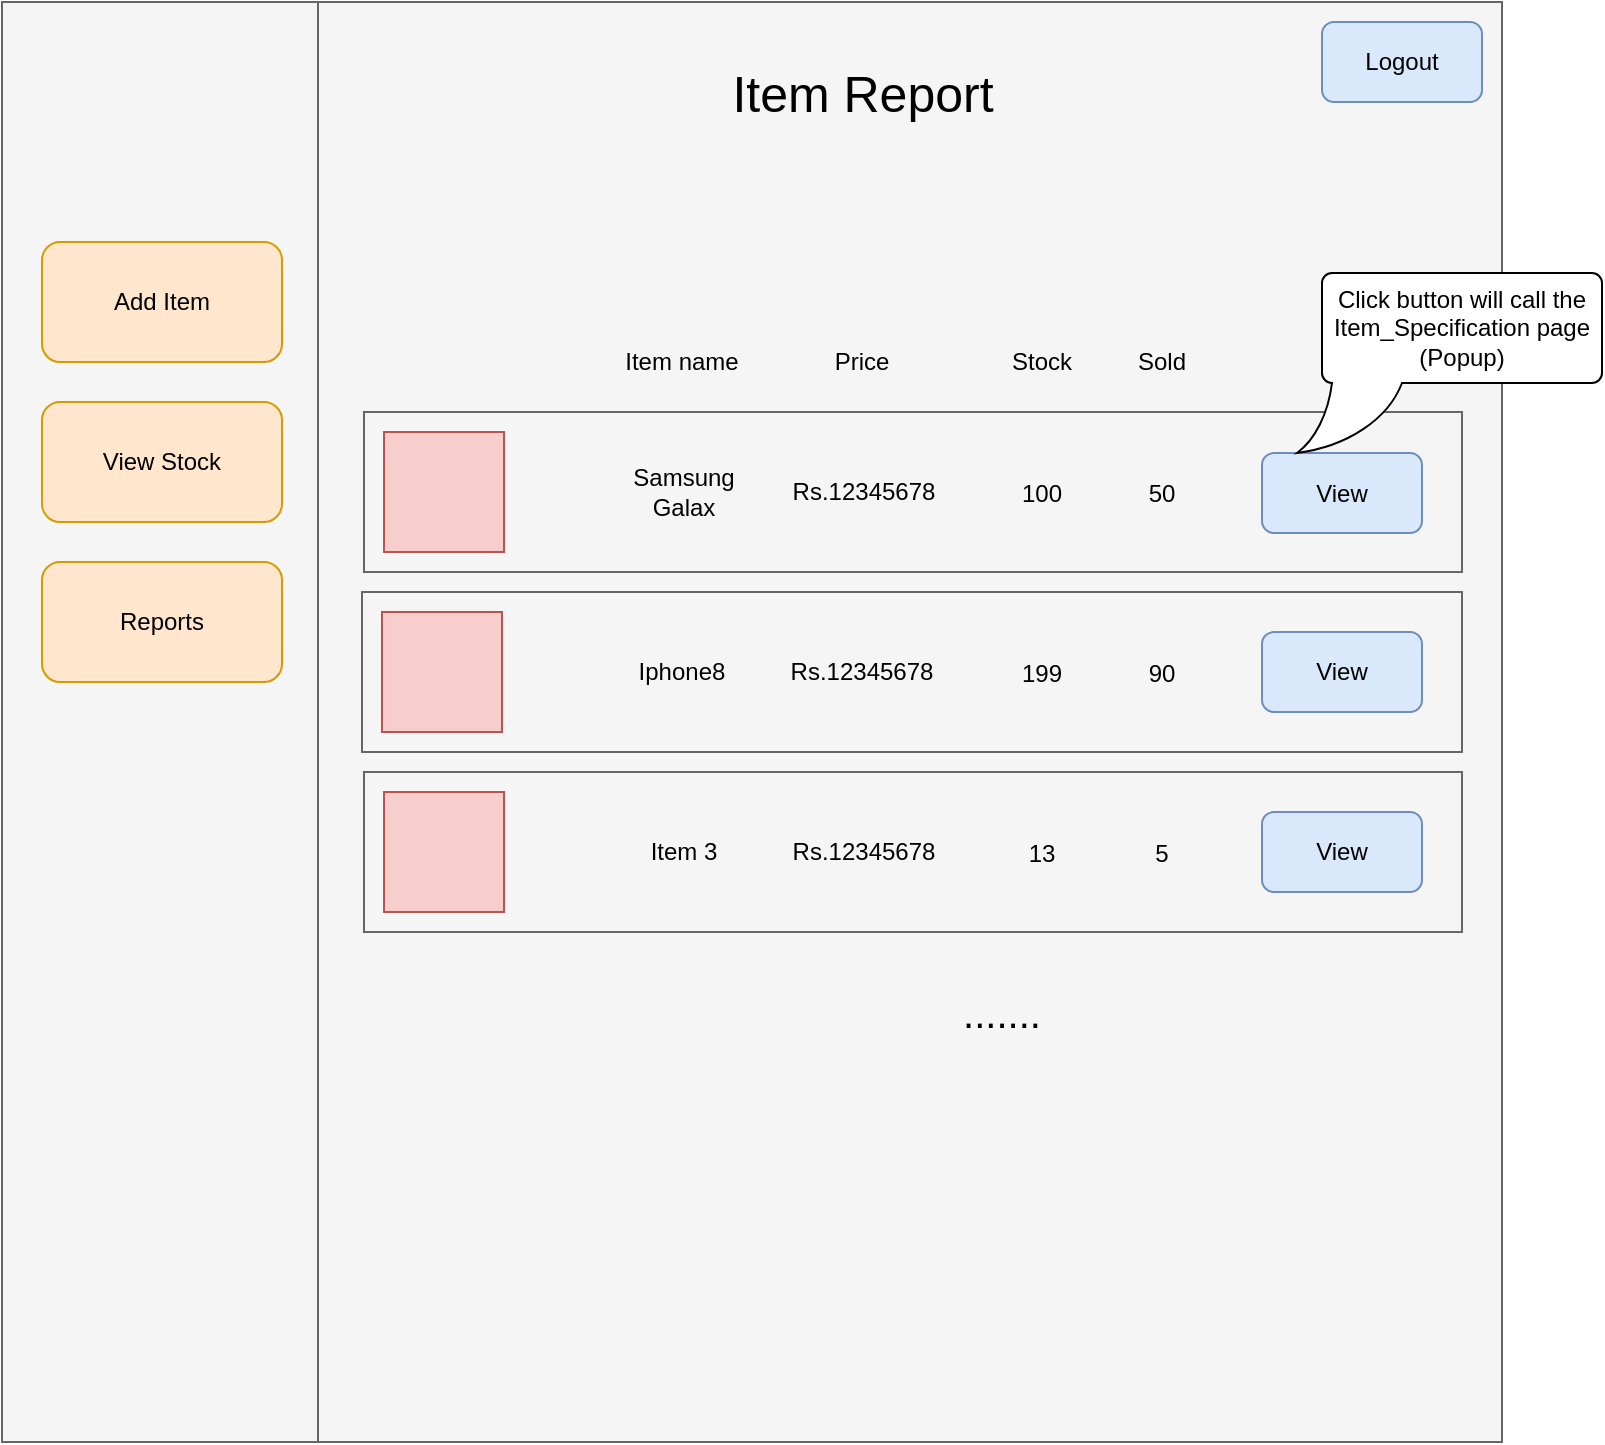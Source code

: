 <mxfile version="12.9.11"><diagram id="Kka3aJQ5U4JEoeN57MU2" name="Page-1"><mxGraphModel dx="1422" dy="769" grid="1" gridSize="10" guides="1" tooltips="1" connect="1" arrows="1" fold="1" page="1" pageScale="1" pageWidth="827" pageHeight="1169" math="0" shadow="0"><root><mxCell id="0"/><mxCell id="1" parent="0"/><mxCell id="RmN7DFjXocQ-ZSs_QpOU-13" value="" style="shape=internalStorage;whiteSpace=wrap;html=1;backgroundOutline=1;dx=158;dy=0;gradientDirection=north;fillColor=#f5f5f5;strokeColor=#666666;fontColor=#333333;" parent="1" vertex="1"><mxGeometry x="20" y="30" width="750" height="720" as="geometry"/></mxCell><mxCell id="snU0oSgcs86UYjO5oZq6-32" value="" style="rounded=0;whiteSpace=wrap;html=1;fillColor=#f5f5f5;strokeColor=#666666;fontColor=#333333;" parent="1" vertex="1"><mxGeometry x="201" y="235" width="549" height="80" as="geometry"/></mxCell><mxCell id="snU0oSgcs86UYjO5oZq6-33" value="" style="whiteSpace=wrap;html=1;aspect=fixed;fillColor=#f8cecc;strokeColor=#b85450;" parent="1" vertex="1"><mxGeometry x="211" y="245" width="60" height="60" as="geometry"/></mxCell><mxCell id="snU0oSgcs86UYjO5oZq6-34" value="&lt;div&gt;Samsung&lt;/div&gt;&lt;div&gt;Galax&lt;br&gt;&lt;/div&gt;" style="text;html=1;strokeColor=none;fillColor=none;align=center;verticalAlign=middle;whiteSpace=wrap;rounded=0;" parent="1" vertex="1"><mxGeometry x="301" y="255" width="120" height="40" as="geometry"/></mxCell><mxCell id="snU0oSgcs86UYjO5oZq6-36" value="&lt;div&gt;Rs.12345678&lt;/div&gt;" style="text;html=1;strokeColor=none;fillColor=none;align=center;verticalAlign=middle;whiteSpace=wrap;rounded=0;" parent="1" vertex="1"><mxGeometry x="401" y="255" width="100" height="40" as="geometry"/></mxCell><mxCell id="snU0oSgcs86UYjO5oZq6-37" value="100" style="text;html=1;strokeColor=none;fillColor=none;align=center;verticalAlign=middle;whiteSpace=wrap;rounded=0;" parent="1" vertex="1"><mxGeometry x="490" y="255.5" width="100" height="40" as="geometry"/></mxCell><mxCell id="snU0oSgcs86UYjO5oZq6-40" value="" style="rounded=0;whiteSpace=wrap;html=1;fillColor=#f5f5f5;strokeColor=#666666;fontColor=#333333;" parent="1" vertex="1"><mxGeometry x="200" y="325" width="550" height="80" as="geometry"/></mxCell><mxCell id="snU0oSgcs86UYjO5oZq6-41" value="" style="whiteSpace=wrap;html=1;aspect=fixed;fillColor=#f8cecc;strokeColor=#b85450;" parent="1" vertex="1"><mxGeometry x="210" y="335" width="60" height="60" as="geometry"/></mxCell><mxCell id="snU0oSgcs86UYjO5oZq6-42" value="Iphone8" style="text;html=1;strokeColor=none;fillColor=none;align=center;verticalAlign=middle;whiteSpace=wrap;rounded=0;" parent="1" vertex="1"><mxGeometry x="300" y="345" width="120" height="40" as="geometry"/></mxCell><mxCell id="snU0oSgcs86UYjO5oZq6-43" value="&lt;div&gt;Rs.12345678&lt;/div&gt;" style="text;html=1;strokeColor=none;fillColor=none;align=center;verticalAlign=middle;whiteSpace=wrap;rounded=0;" parent="1" vertex="1"><mxGeometry x="400" y="345" width="100" height="40" as="geometry"/></mxCell><mxCell id="snU0oSgcs86UYjO5oZq6-45" value="" style="rounded=0;whiteSpace=wrap;html=1;fillColor=#f5f5f5;strokeColor=#666666;fontColor=#333333;" parent="1" vertex="1"><mxGeometry x="201" y="415" width="549" height="80" as="geometry"/></mxCell><mxCell id="snU0oSgcs86UYjO5oZq6-46" value="" style="whiteSpace=wrap;html=1;aspect=fixed;fillColor=#f8cecc;strokeColor=#b85450;" parent="1" vertex="1"><mxGeometry x="211" y="425" width="60" height="60" as="geometry"/></mxCell><mxCell id="snU0oSgcs86UYjO5oZq6-47" value="&lt;div&gt;Item 3&lt;br&gt;&lt;/div&gt;" style="text;html=1;strokeColor=none;fillColor=none;align=center;verticalAlign=middle;whiteSpace=wrap;rounded=0;" parent="1" vertex="1"><mxGeometry x="301" y="435" width="120" height="40" as="geometry"/></mxCell><mxCell id="snU0oSgcs86UYjO5oZq6-48" value="&lt;div&gt;Rs.12345678&lt;/div&gt;" style="text;html=1;strokeColor=none;fillColor=none;align=center;verticalAlign=middle;whiteSpace=wrap;rounded=0;" parent="1" vertex="1"><mxGeometry x="401" y="435" width="100" height="40" as="geometry"/></mxCell><mxCell id="snU0oSgcs86UYjO5oZq6-50" value="Logout" style="rounded=1;whiteSpace=wrap;html=1;fillColor=#dae8fc;strokeColor=#6c8ebf;" parent="1" vertex="1"><mxGeometry x="680" y="40" width="80" height="40" as="geometry"/></mxCell><mxCell id="leo6bL3dKAfXukrkOFsb-3" value="View" style="rounded=1;whiteSpace=wrap;html=1;fillColor=#dae8fc;strokeColor=#6c8ebf;" parent="1" vertex="1"><mxGeometry x="650" y="255.5" width="80" height="40" as="geometry"/></mxCell><mxCell id="leo6bL3dKAfXukrkOFsb-11" value="View" style="rounded=1;whiteSpace=wrap;html=1;fillColor=#dae8fc;strokeColor=#6c8ebf;" parent="1" vertex="1"><mxGeometry x="650" y="345" width="80" height="40" as="geometry"/></mxCell><mxCell id="leo6bL3dKAfXukrkOFsb-12" value="View" style="rounded=1;whiteSpace=wrap;html=1;fillColor=#dae8fc;strokeColor=#6c8ebf;" parent="1" vertex="1"><mxGeometry x="650" y="435" width="80" height="40" as="geometry"/></mxCell><mxCell id="leo6bL3dKAfXukrkOFsb-18" value="199" style="text;html=1;strokeColor=none;fillColor=none;align=center;verticalAlign=middle;whiteSpace=wrap;rounded=0;" parent="1" vertex="1"><mxGeometry x="490" y="345.5" width="100" height="40" as="geometry"/></mxCell><mxCell id="leo6bL3dKAfXukrkOFsb-19" value="13" style="text;html=1;strokeColor=none;fillColor=none;align=center;verticalAlign=middle;whiteSpace=wrap;rounded=0;" parent="1" vertex="1"><mxGeometry x="490" y="435.5" width="100" height="40" as="geometry"/></mxCell><mxCell id="leo6bL3dKAfXukrkOFsb-20" value="&lt;font style=&quot;font-size: 25px&quot;&gt;Item Report&lt;br&gt;&lt;/font&gt;" style="text;html=1;strokeColor=none;fillColor=none;align=center;verticalAlign=middle;whiteSpace=wrap;rounded=0;" parent="1" vertex="1"><mxGeometry x="341" y="50" width="219" height="50" as="geometry"/></mxCell><mxCell id="ayl6BOnlldukV1-a8VPt-1" value="&lt;font style=&quot;font-size: 20px&quot;&gt;.......&lt;/font&gt;" style="text;html=1;strokeColor=none;fillColor=none;align=center;verticalAlign=middle;whiteSpace=wrap;rounded=0;" parent="1" vertex="1"><mxGeometry x="400" y="525" width="240" height="20" as="geometry"/></mxCell><mxCell id="LysIYEdYJyvApsZ8w4wm-1" value="" style="rounded=1;whiteSpace=wrap;html=1;fillColor=#ffe6cc;strokeColor=#d79b00;" parent="1" vertex="1"><mxGeometry x="40" y="150" width="120" height="60" as="geometry"/></mxCell><mxCell id="LysIYEdYJyvApsZ8w4wm-3" value="" style="rounded=1;whiteSpace=wrap;html=1;fillColor=#ffe6cc;strokeColor=#d79b00;" parent="1" vertex="1"><mxGeometry x="40" y="230" width="120" height="60" as="geometry"/></mxCell><mxCell id="LysIYEdYJyvApsZ8w4wm-4" value="" style="rounded=1;whiteSpace=wrap;html=1;fillColor=#ffe6cc;strokeColor=#d79b00;" parent="1" vertex="1"><mxGeometry x="40" y="310" width="120" height="60" as="geometry"/></mxCell><mxCell id="LysIYEdYJyvApsZ8w4wm-5" value="Add Item" style="text;html=1;strokeColor=none;fillColor=none;align=center;verticalAlign=middle;whiteSpace=wrap;rounded=0;" parent="1" vertex="1"><mxGeometry x="40" y="160" width="120" height="40" as="geometry"/></mxCell><mxCell id="LysIYEdYJyvApsZ8w4wm-7" value="View Stock" style="text;html=1;strokeColor=none;fillColor=none;align=center;verticalAlign=middle;whiteSpace=wrap;rounded=0;" parent="1" vertex="1"><mxGeometry x="40" y="240" width="120" height="40" as="geometry"/></mxCell><mxCell id="LysIYEdYJyvApsZ8w4wm-8" value="Reports" style="text;html=1;strokeColor=none;fillColor=none;align=center;verticalAlign=middle;whiteSpace=wrap;rounded=0;" parent="1" vertex="1"><mxGeometry x="40" y="320" width="120" height="40" as="geometry"/></mxCell><mxCell id="s0nWFJw2NMm4AUqFYhJG-1" value="50" style="text;html=1;strokeColor=none;fillColor=none;align=center;verticalAlign=middle;whiteSpace=wrap;rounded=0;" vertex="1" parent="1"><mxGeometry x="550" y="255.5" width="100" height="40" as="geometry"/></mxCell><mxCell id="s0nWFJw2NMm4AUqFYhJG-2" value="90" style="text;html=1;strokeColor=none;fillColor=none;align=center;verticalAlign=middle;whiteSpace=wrap;rounded=0;" vertex="1" parent="1"><mxGeometry x="550" y="345.5" width="100" height="40" as="geometry"/></mxCell><mxCell id="s0nWFJw2NMm4AUqFYhJG-3" value="5" style="text;html=1;strokeColor=none;fillColor=none;align=center;verticalAlign=middle;whiteSpace=wrap;rounded=0;" vertex="1" parent="1"><mxGeometry x="550" y="435.5" width="100" height="40" as="geometry"/></mxCell><mxCell id="s0nWFJw2NMm4AUqFYhJG-4" value="Item name" style="text;html=1;strokeColor=none;fillColor=none;align=center;verticalAlign=middle;whiteSpace=wrap;rounded=0;" vertex="1" parent="1"><mxGeometry x="300" y="190" width="120" height="40" as="geometry"/></mxCell><mxCell id="s0nWFJw2NMm4AUqFYhJG-5" value="Price" style="text;html=1;strokeColor=none;fillColor=none;align=center;verticalAlign=middle;whiteSpace=wrap;rounded=0;" vertex="1" parent="1"><mxGeometry x="390" y="190" width="120" height="40" as="geometry"/></mxCell><mxCell id="s0nWFJw2NMm4AUqFYhJG-6" value="Stock" style="text;html=1;strokeColor=none;fillColor=none;align=center;verticalAlign=middle;whiteSpace=wrap;rounded=0;" vertex="1" parent="1"><mxGeometry x="480" y="190" width="120" height="40" as="geometry"/></mxCell><mxCell id="s0nWFJw2NMm4AUqFYhJG-7" value="Sold" style="text;html=1;strokeColor=none;fillColor=none;align=center;verticalAlign=middle;whiteSpace=wrap;rounded=0;" vertex="1" parent="1"><mxGeometry x="540" y="190" width="120" height="40" as="geometry"/></mxCell><mxCell id="s0nWFJw2NMm4AUqFYhJG-8" value="&lt;div&gt;Click button will call the Item_Specification page&lt;/div&gt;&lt;div&gt;(Popup)&lt;br&gt;&lt;/div&gt;" style="whiteSpace=wrap;html=1;shape=mxgraph.basic.roundRectCallout;dx=22;dy=35;size=5;boundedLbl=1;rounded=1;" vertex="1" parent="1"><mxGeometry x="680" y="165.5" width="140" height="90" as="geometry"/></mxCell></root></mxGraphModel></diagram></mxfile>
